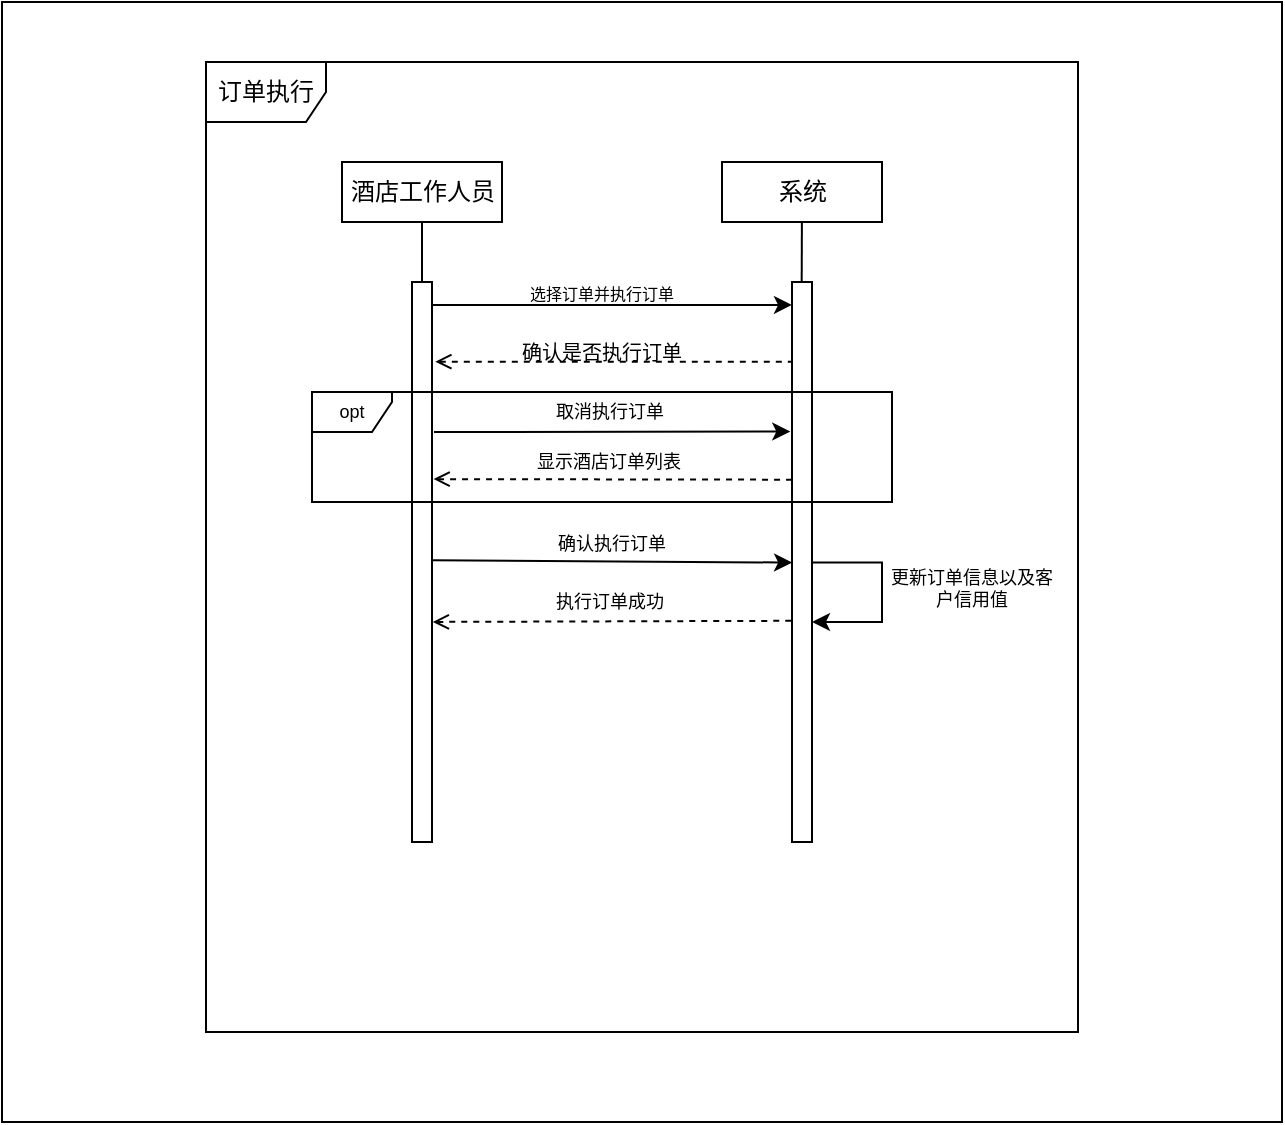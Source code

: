 <mxfile version="13.0.1" type="device"><diagram id="1_GFTabk5JTWjNQDW3Wh" name="Page-1"><mxGraphModel dx="830" dy="490" grid="1" gridSize="10" guides="1" tooltips="1" connect="1" arrows="1" fold="1" page="1" pageScale="1" pageWidth="827" pageHeight="1169" math="0" shadow="0"><root><mxCell id="0"/><mxCell id="1" parent="0"/><mxCell id="VC5Cuw14lvcmJqyE8yVH-1" value="" style="rounded=0;whiteSpace=wrap;html=1;" parent="1" vertex="1"><mxGeometry x="110" y="100" width="640" height="560" as="geometry"/></mxCell><mxCell id="VC5Cuw14lvcmJqyE8yVH-3" value="订单执行" style="shape=umlFrame;whiteSpace=wrap;html=1;" parent="1" vertex="1"><mxGeometry x="212" y="130" width="436" height="485" as="geometry"/></mxCell><mxCell id="VC5Cuw14lvcmJqyE8yVH-8" value="" style="rounded=0;orthogonalLoop=1;jettySize=auto;html=1;endArrow=none;endFill=0;" parent="1" source="VC5Cuw14lvcmJqyE8yVH-4" target="VC5Cuw14lvcmJqyE8yVH-7" edge="1"><mxGeometry relative="1" as="geometry"/></mxCell><mxCell id="VC5Cuw14lvcmJqyE8yVH-4" value="酒店工作人员" style="html=1;" parent="1" vertex="1"><mxGeometry x="280" y="180" width="80" height="30" as="geometry"/></mxCell><mxCell id="VC5Cuw14lvcmJqyE8yVH-16" value="" style="edgeStyle=none;rounded=0;orthogonalLoop=1;jettySize=auto;html=1;endArrow=none;endFill=0;entryX=0.481;entryY=0.037;entryDx=0;entryDy=0;entryPerimeter=0;" parent="1" source="VC5Cuw14lvcmJqyE8yVH-6" target="VC5Cuw14lvcmJqyE8yVH-12" edge="1"><mxGeometry relative="1" as="geometry"><mxPoint x="512" y="241" as="targetPoint"/></mxGeometry></mxCell><mxCell id="VC5Cuw14lvcmJqyE8yVH-6" value="系统" style="html=1;" parent="1" vertex="1"><mxGeometry x="470" y="180" width="80" height="30" as="geometry"/></mxCell><mxCell id="VC5Cuw14lvcmJqyE8yVH-7" value="" style="html=1;points=[];perimeter=orthogonalPerimeter;" parent="1" vertex="1"><mxGeometry x="315" y="240" width="10" height="280" as="geometry"/></mxCell><mxCell id="VC5Cuw14lvcmJqyE8yVH-12" value="" style="html=1;points=[];perimeter=orthogonalPerimeter;" parent="1" vertex="1"><mxGeometry x="505" y="240" width="10" height="280" as="geometry"/></mxCell><mxCell id="VC5Cuw14lvcmJqyE8yVH-17" value="" style="endArrow=classic;html=1;exitX=0.955;exitY=0.041;exitDx=0;exitDy=0;exitPerimeter=0;" parent="1" source="VC5Cuw14lvcmJqyE8yVH-7" target="VC5Cuw14lvcmJqyE8yVH-12" edge="1"><mxGeometry width="50" height="50" relative="1" as="geometry"><mxPoint x="380" y="380" as="sourcePoint"/><mxPoint x="430" y="330" as="targetPoint"/></mxGeometry></mxCell><mxCell id="VC5Cuw14lvcmJqyE8yVH-18" value="" style="endArrow=none;dashed=1;html=1;exitX=0.263;exitY=0.309;exitDx=0;exitDy=0;exitPerimeter=0;startArrow=open;startFill=0;" parent="1" source="VC5Cuw14lvcmJqyE8yVH-3" target="VC5Cuw14lvcmJqyE8yVH-12" edge="1"><mxGeometry width="50" height="50" relative="1" as="geometry"><mxPoint x="380" y="380" as="sourcePoint"/><mxPoint x="430" y="330" as="targetPoint"/></mxGeometry></mxCell><mxCell id="VC5Cuw14lvcmJqyE8yVH-19" value="&lt;span style=&quot;font-size: 8px&quot;&gt;选择订单并执行订单&lt;/span&gt;" style="text;html=1;strokeColor=none;fillColor=none;align=center;verticalAlign=middle;whiteSpace=wrap;rounded=0;" parent="1" vertex="1"><mxGeometry x="355" y="240" width="110" height="10" as="geometry"/></mxCell><mxCell id="VC5Cuw14lvcmJqyE8yVH-20" value="&lt;font style=&quot;font-size: 10px&quot;&gt;确认是否执行订单&lt;/font&gt;" style="text;html=1;strokeColor=none;fillColor=none;align=center;verticalAlign=middle;whiteSpace=wrap;rounded=0;horizontal=1;fontSize=9;" parent="1" vertex="1"><mxGeometry x="355" y="270" width="110" height="10" as="geometry"/></mxCell><mxCell id="VC5Cuw14lvcmJqyE8yVH-22" value="opt" style="shape=umlFrame;whiteSpace=wrap;html=1;fontSize=9;width=40;height=20;" parent="1" vertex="1"><mxGeometry x="265" y="295" width="290" height="55" as="geometry"/></mxCell><mxCell id="VC5Cuw14lvcmJqyE8yVH-25" value="" style="endArrow=classic;html=1;entryX=-0.086;entryY=0.267;entryDx=0;entryDy=0;entryPerimeter=0;" parent="1" target="VC5Cuw14lvcmJqyE8yVH-12" edge="1"><mxGeometry width="50" height="50" relative="1" as="geometry"><mxPoint x="326" y="315" as="sourcePoint"/><mxPoint x="500" y="330" as="targetPoint"/></mxGeometry></mxCell><mxCell id="VC5Cuw14lvcmJqyE8yVH-26" value="取消执行订单" style="text;html=1;strokeColor=none;fillColor=none;align=center;verticalAlign=middle;whiteSpace=wrap;rounded=0;fontSize=9;" parent="1" vertex="1"><mxGeometry x="345" y="300" width="137.5" height="10" as="geometry"/></mxCell><mxCell id="VC5Cuw14lvcmJqyE8yVH-27" value="" style="endArrow=none;dashed=1;html=1;exitX=1.08;exitY=0.352;exitDx=0;exitDy=0;exitPerimeter=0;startArrow=open;startFill=0;entryX=-0.005;entryY=0.353;entryDx=0;entryDy=0;entryPerimeter=0;" parent="1" source="VC5Cuw14lvcmJqyE8yVH-7" target="VC5Cuw14lvcmJqyE8yVH-12" edge="1"><mxGeometry width="50" height="50" relative="1" as="geometry"><mxPoint x="336.668" y="289.865" as="sourcePoint"/><mxPoint x="515" y="289.865" as="targetPoint"/></mxGeometry></mxCell><mxCell id="VC5Cuw14lvcmJqyE8yVH-28" value="显示酒店订单列表" style="text;html=1;strokeColor=none;fillColor=none;align=center;verticalAlign=middle;whiteSpace=wrap;rounded=0;fontSize=9;" parent="1" vertex="1"><mxGeometry x="351.25" y="320" width="125" height="20" as="geometry"/></mxCell><mxCell id="VC5Cuw14lvcmJqyE8yVH-29" value="" style="endArrow=classic;html=1;fontSize=9;exitX=0.994;exitY=0.497;exitDx=0;exitDy=0;exitPerimeter=0;entryX=0.006;entryY=0.501;entryDx=0;entryDy=0;entryPerimeter=0;" parent="1" source="VC5Cuw14lvcmJqyE8yVH-7" target="VC5Cuw14lvcmJqyE8yVH-12" edge="1"><mxGeometry width="50" height="50" relative="1" as="geometry"><mxPoint x="390" y="370" as="sourcePoint"/><mxPoint x="440" y="320" as="targetPoint"/></mxGeometry></mxCell><mxCell id="VC5Cuw14lvcmJqyE8yVH-30" value="确认执行订单" style="text;html=1;strokeColor=none;fillColor=none;align=center;verticalAlign=middle;whiteSpace=wrap;rounded=0;fontSize=9;" parent="1" vertex="1"><mxGeometry x="355" y="360" width="120" height="22.5" as="geometry"/></mxCell><mxCell id="VC5Cuw14lvcmJqyE8yVH-31" value="" style="endArrow=none;dashed=1;html=1;fontSize=9;exitX=1.04;exitY=0.607;exitDx=0;exitDy=0;exitPerimeter=0;entryX=0.051;entryY=0.605;entryDx=0;entryDy=0;entryPerimeter=0;startArrow=open;startFill=0;" parent="1" source="VC5Cuw14lvcmJqyE8yVH-7" target="VC5Cuw14lvcmJqyE8yVH-12" edge="1"><mxGeometry width="50" height="50" relative="1" as="geometry"><mxPoint x="390" y="370" as="sourcePoint"/><mxPoint x="440" y="320" as="targetPoint"/></mxGeometry></mxCell><mxCell id="VC5Cuw14lvcmJqyE8yVH-33" value="执行订单成功" style="text;html=1;strokeColor=none;fillColor=none;align=center;verticalAlign=middle;whiteSpace=wrap;rounded=0;fontSize=9;" parent="1" vertex="1"><mxGeometry x="364" y="390" width="100" height="20" as="geometry"/></mxCell><mxCell id="VC5Cuw14lvcmJqyE8yVH-35" value="" style="endArrow=classic;html=1;fontSize=9;edgeStyle=orthogonalEdgeStyle;exitX=0.966;exitY=0.501;exitDx=0;exitDy=0;exitPerimeter=0;entryX=1;entryY=0.607;entryDx=0;entryDy=0;entryPerimeter=0;rounded=0;" parent="1" source="VC5Cuw14lvcmJqyE8yVH-12" target="VC5Cuw14lvcmJqyE8yVH-12" edge="1"><mxGeometry width="50" height="50" relative="1" as="geometry"><mxPoint x="390" y="370" as="sourcePoint"/><mxPoint x="440" y="320" as="targetPoint"/><Array as="points"><mxPoint x="550" y="380"/><mxPoint x="550" y="410"/></Array></mxGeometry></mxCell><mxCell id="VC5Cuw14lvcmJqyE8yVH-36" value="更新订单信息以及客户信用值" style="text;html=1;strokeColor=none;fillColor=none;align=center;verticalAlign=middle;whiteSpace=wrap;rounded=0;fontSize=9;" parent="1" vertex="1"><mxGeometry x="550" y="382.5" width="90" height="20" as="geometry"/></mxCell></root></mxGraphModel></diagram></mxfile>